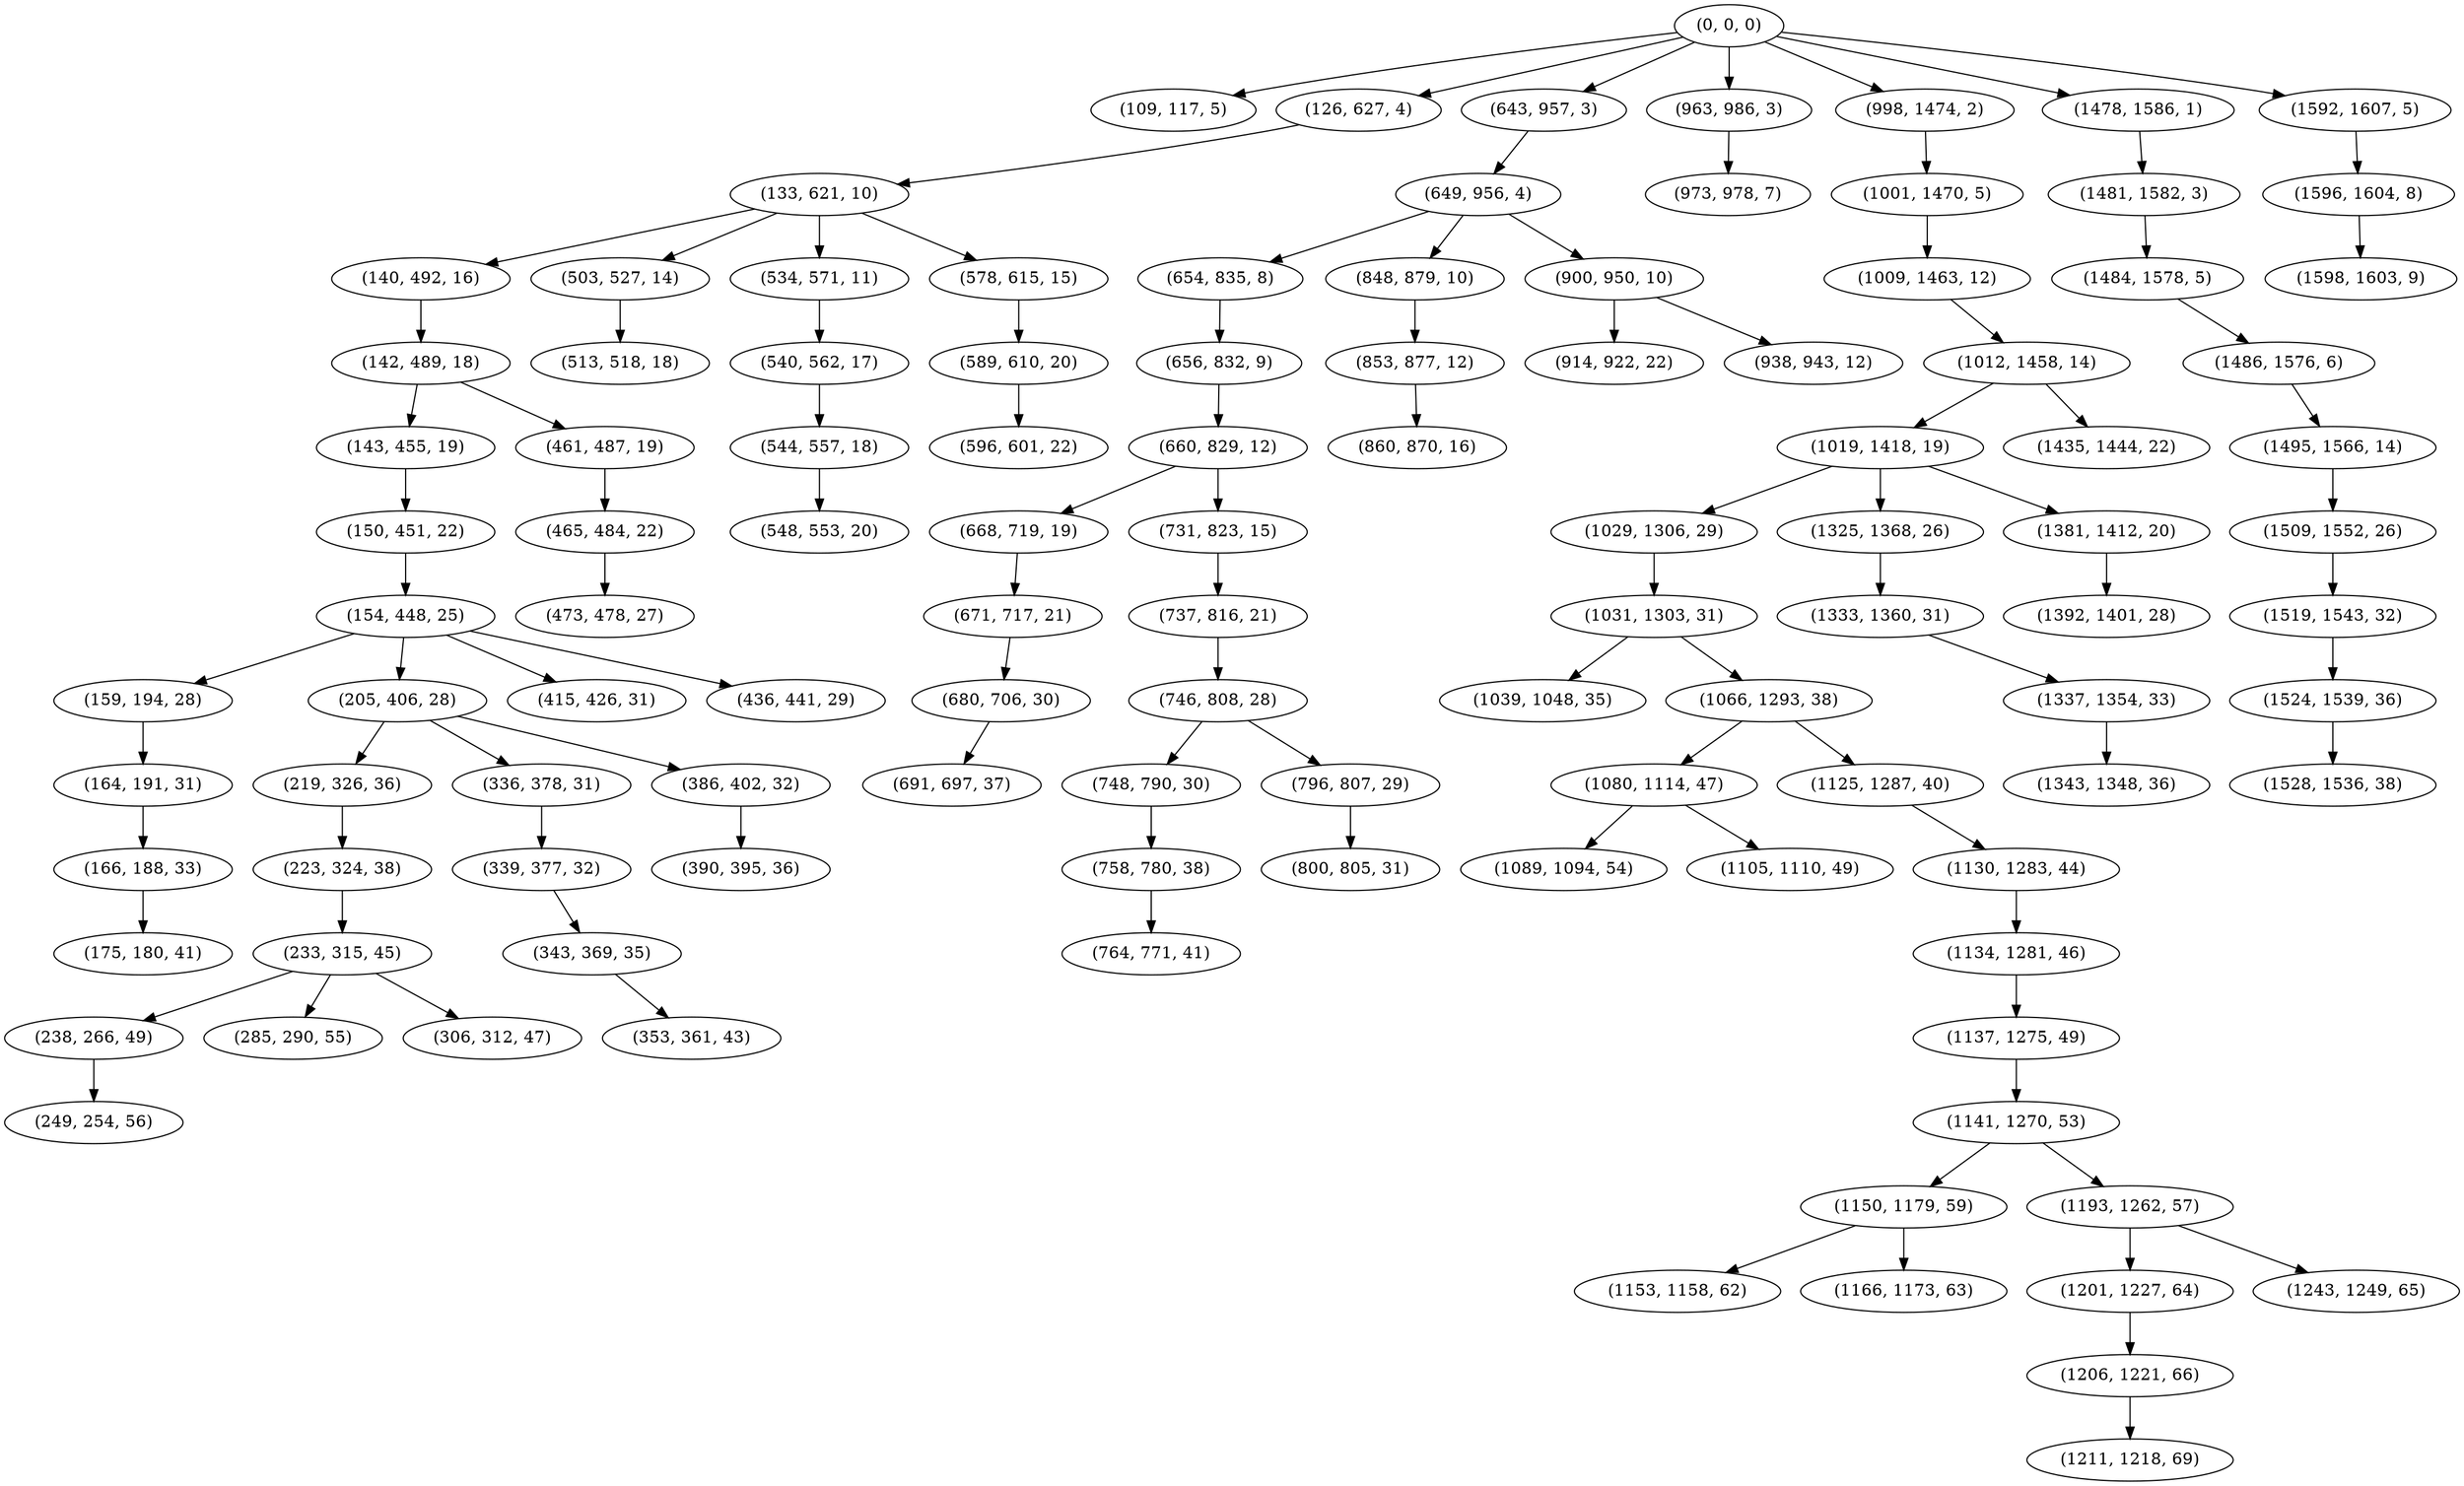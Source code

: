 digraph tree {
    "(0, 0, 0)";
    "(109, 117, 5)";
    "(126, 627, 4)";
    "(133, 621, 10)";
    "(140, 492, 16)";
    "(142, 489, 18)";
    "(143, 455, 19)";
    "(150, 451, 22)";
    "(154, 448, 25)";
    "(159, 194, 28)";
    "(164, 191, 31)";
    "(166, 188, 33)";
    "(175, 180, 41)";
    "(205, 406, 28)";
    "(219, 326, 36)";
    "(223, 324, 38)";
    "(233, 315, 45)";
    "(238, 266, 49)";
    "(249, 254, 56)";
    "(285, 290, 55)";
    "(306, 312, 47)";
    "(336, 378, 31)";
    "(339, 377, 32)";
    "(343, 369, 35)";
    "(353, 361, 43)";
    "(386, 402, 32)";
    "(390, 395, 36)";
    "(415, 426, 31)";
    "(436, 441, 29)";
    "(461, 487, 19)";
    "(465, 484, 22)";
    "(473, 478, 27)";
    "(503, 527, 14)";
    "(513, 518, 18)";
    "(534, 571, 11)";
    "(540, 562, 17)";
    "(544, 557, 18)";
    "(548, 553, 20)";
    "(578, 615, 15)";
    "(589, 610, 20)";
    "(596, 601, 22)";
    "(643, 957, 3)";
    "(649, 956, 4)";
    "(654, 835, 8)";
    "(656, 832, 9)";
    "(660, 829, 12)";
    "(668, 719, 19)";
    "(671, 717, 21)";
    "(680, 706, 30)";
    "(691, 697, 37)";
    "(731, 823, 15)";
    "(737, 816, 21)";
    "(746, 808, 28)";
    "(748, 790, 30)";
    "(758, 780, 38)";
    "(764, 771, 41)";
    "(796, 807, 29)";
    "(800, 805, 31)";
    "(848, 879, 10)";
    "(853, 877, 12)";
    "(860, 870, 16)";
    "(900, 950, 10)";
    "(914, 922, 22)";
    "(938, 943, 12)";
    "(963, 986, 3)";
    "(973, 978, 7)";
    "(998, 1474, 2)";
    "(1001, 1470, 5)";
    "(1009, 1463, 12)";
    "(1012, 1458, 14)";
    "(1019, 1418, 19)";
    "(1029, 1306, 29)";
    "(1031, 1303, 31)";
    "(1039, 1048, 35)";
    "(1066, 1293, 38)";
    "(1080, 1114, 47)";
    "(1089, 1094, 54)";
    "(1105, 1110, 49)";
    "(1125, 1287, 40)";
    "(1130, 1283, 44)";
    "(1134, 1281, 46)";
    "(1137, 1275, 49)";
    "(1141, 1270, 53)";
    "(1150, 1179, 59)";
    "(1153, 1158, 62)";
    "(1166, 1173, 63)";
    "(1193, 1262, 57)";
    "(1201, 1227, 64)";
    "(1206, 1221, 66)";
    "(1211, 1218, 69)";
    "(1243, 1249, 65)";
    "(1325, 1368, 26)";
    "(1333, 1360, 31)";
    "(1337, 1354, 33)";
    "(1343, 1348, 36)";
    "(1381, 1412, 20)";
    "(1392, 1401, 28)";
    "(1435, 1444, 22)";
    "(1478, 1586, 1)";
    "(1481, 1582, 3)";
    "(1484, 1578, 5)";
    "(1486, 1576, 6)";
    "(1495, 1566, 14)";
    "(1509, 1552, 26)";
    "(1519, 1543, 32)";
    "(1524, 1539, 36)";
    "(1528, 1536, 38)";
    "(1592, 1607, 5)";
    "(1596, 1604, 8)";
    "(1598, 1603, 9)";
    "(0, 0, 0)" -> "(109, 117, 5)";
    "(0, 0, 0)" -> "(126, 627, 4)";
    "(0, 0, 0)" -> "(643, 957, 3)";
    "(0, 0, 0)" -> "(963, 986, 3)";
    "(0, 0, 0)" -> "(998, 1474, 2)";
    "(0, 0, 0)" -> "(1478, 1586, 1)";
    "(0, 0, 0)" -> "(1592, 1607, 5)";
    "(126, 627, 4)" -> "(133, 621, 10)";
    "(133, 621, 10)" -> "(140, 492, 16)";
    "(133, 621, 10)" -> "(503, 527, 14)";
    "(133, 621, 10)" -> "(534, 571, 11)";
    "(133, 621, 10)" -> "(578, 615, 15)";
    "(140, 492, 16)" -> "(142, 489, 18)";
    "(142, 489, 18)" -> "(143, 455, 19)";
    "(142, 489, 18)" -> "(461, 487, 19)";
    "(143, 455, 19)" -> "(150, 451, 22)";
    "(150, 451, 22)" -> "(154, 448, 25)";
    "(154, 448, 25)" -> "(159, 194, 28)";
    "(154, 448, 25)" -> "(205, 406, 28)";
    "(154, 448, 25)" -> "(415, 426, 31)";
    "(154, 448, 25)" -> "(436, 441, 29)";
    "(159, 194, 28)" -> "(164, 191, 31)";
    "(164, 191, 31)" -> "(166, 188, 33)";
    "(166, 188, 33)" -> "(175, 180, 41)";
    "(205, 406, 28)" -> "(219, 326, 36)";
    "(205, 406, 28)" -> "(336, 378, 31)";
    "(205, 406, 28)" -> "(386, 402, 32)";
    "(219, 326, 36)" -> "(223, 324, 38)";
    "(223, 324, 38)" -> "(233, 315, 45)";
    "(233, 315, 45)" -> "(238, 266, 49)";
    "(233, 315, 45)" -> "(285, 290, 55)";
    "(233, 315, 45)" -> "(306, 312, 47)";
    "(238, 266, 49)" -> "(249, 254, 56)";
    "(336, 378, 31)" -> "(339, 377, 32)";
    "(339, 377, 32)" -> "(343, 369, 35)";
    "(343, 369, 35)" -> "(353, 361, 43)";
    "(386, 402, 32)" -> "(390, 395, 36)";
    "(461, 487, 19)" -> "(465, 484, 22)";
    "(465, 484, 22)" -> "(473, 478, 27)";
    "(503, 527, 14)" -> "(513, 518, 18)";
    "(534, 571, 11)" -> "(540, 562, 17)";
    "(540, 562, 17)" -> "(544, 557, 18)";
    "(544, 557, 18)" -> "(548, 553, 20)";
    "(578, 615, 15)" -> "(589, 610, 20)";
    "(589, 610, 20)" -> "(596, 601, 22)";
    "(643, 957, 3)" -> "(649, 956, 4)";
    "(649, 956, 4)" -> "(654, 835, 8)";
    "(649, 956, 4)" -> "(848, 879, 10)";
    "(649, 956, 4)" -> "(900, 950, 10)";
    "(654, 835, 8)" -> "(656, 832, 9)";
    "(656, 832, 9)" -> "(660, 829, 12)";
    "(660, 829, 12)" -> "(668, 719, 19)";
    "(660, 829, 12)" -> "(731, 823, 15)";
    "(668, 719, 19)" -> "(671, 717, 21)";
    "(671, 717, 21)" -> "(680, 706, 30)";
    "(680, 706, 30)" -> "(691, 697, 37)";
    "(731, 823, 15)" -> "(737, 816, 21)";
    "(737, 816, 21)" -> "(746, 808, 28)";
    "(746, 808, 28)" -> "(748, 790, 30)";
    "(746, 808, 28)" -> "(796, 807, 29)";
    "(748, 790, 30)" -> "(758, 780, 38)";
    "(758, 780, 38)" -> "(764, 771, 41)";
    "(796, 807, 29)" -> "(800, 805, 31)";
    "(848, 879, 10)" -> "(853, 877, 12)";
    "(853, 877, 12)" -> "(860, 870, 16)";
    "(900, 950, 10)" -> "(914, 922, 22)";
    "(900, 950, 10)" -> "(938, 943, 12)";
    "(963, 986, 3)" -> "(973, 978, 7)";
    "(998, 1474, 2)" -> "(1001, 1470, 5)";
    "(1001, 1470, 5)" -> "(1009, 1463, 12)";
    "(1009, 1463, 12)" -> "(1012, 1458, 14)";
    "(1012, 1458, 14)" -> "(1019, 1418, 19)";
    "(1012, 1458, 14)" -> "(1435, 1444, 22)";
    "(1019, 1418, 19)" -> "(1029, 1306, 29)";
    "(1019, 1418, 19)" -> "(1325, 1368, 26)";
    "(1019, 1418, 19)" -> "(1381, 1412, 20)";
    "(1029, 1306, 29)" -> "(1031, 1303, 31)";
    "(1031, 1303, 31)" -> "(1039, 1048, 35)";
    "(1031, 1303, 31)" -> "(1066, 1293, 38)";
    "(1066, 1293, 38)" -> "(1080, 1114, 47)";
    "(1066, 1293, 38)" -> "(1125, 1287, 40)";
    "(1080, 1114, 47)" -> "(1089, 1094, 54)";
    "(1080, 1114, 47)" -> "(1105, 1110, 49)";
    "(1125, 1287, 40)" -> "(1130, 1283, 44)";
    "(1130, 1283, 44)" -> "(1134, 1281, 46)";
    "(1134, 1281, 46)" -> "(1137, 1275, 49)";
    "(1137, 1275, 49)" -> "(1141, 1270, 53)";
    "(1141, 1270, 53)" -> "(1150, 1179, 59)";
    "(1141, 1270, 53)" -> "(1193, 1262, 57)";
    "(1150, 1179, 59)" -> "(1153, 1158, 62)";
    "(1150, 1179, 59)" -> "(1166, 1173, 63)";
    "(1193, 1262, 57)" -> "(1201, 1227, 64)";
    "(1193, 1262, 57)" -> "(1243, 1249, 65)";
    "(1201, 1227, 64)" -> "(1206, 1221, 66)";
    "(1206, 1221, 66)" -> "(1211, 1218, 69)";
    "(1325, 1368, 26)" -> "(1333, 1360, 31)";
    "(1333, 1360, 31)" -> "(1337, 1354, 33)";
    "(1337, 1354, 33)" -> "(1343, 1348, 36)";
    "(1381, 1412, 20)" -> "(1392, 1401, 28)";
    "(1478, 1586, 1)" -> "(1481, 1582, 3)";
    "(1481, 1582, 3)" -> "(1484, 1578, 5)";
    "(1484, 1578, 5)" -> "(1486, 1576, 6)";
    "(1486, 1576, 6)" -> "(1495, 1566, 14)";
    "(1495, 1566, 14)" -> "(1509, 1552, 26)";
    "(1509, 1552, 26)" -> "(1519, 1543, 32)";
    "(1519, 1543, 32)" -> "(1524, 1539, 36)";
    "(1524, 1539, 36)" -> "(1528, 1536, 38)";
    "(1592, 1607, 5)" -> "(1596, 1604, 8)";
    "(1596, 1604, 8)" -> "(1598, 1603, 9)";
}
